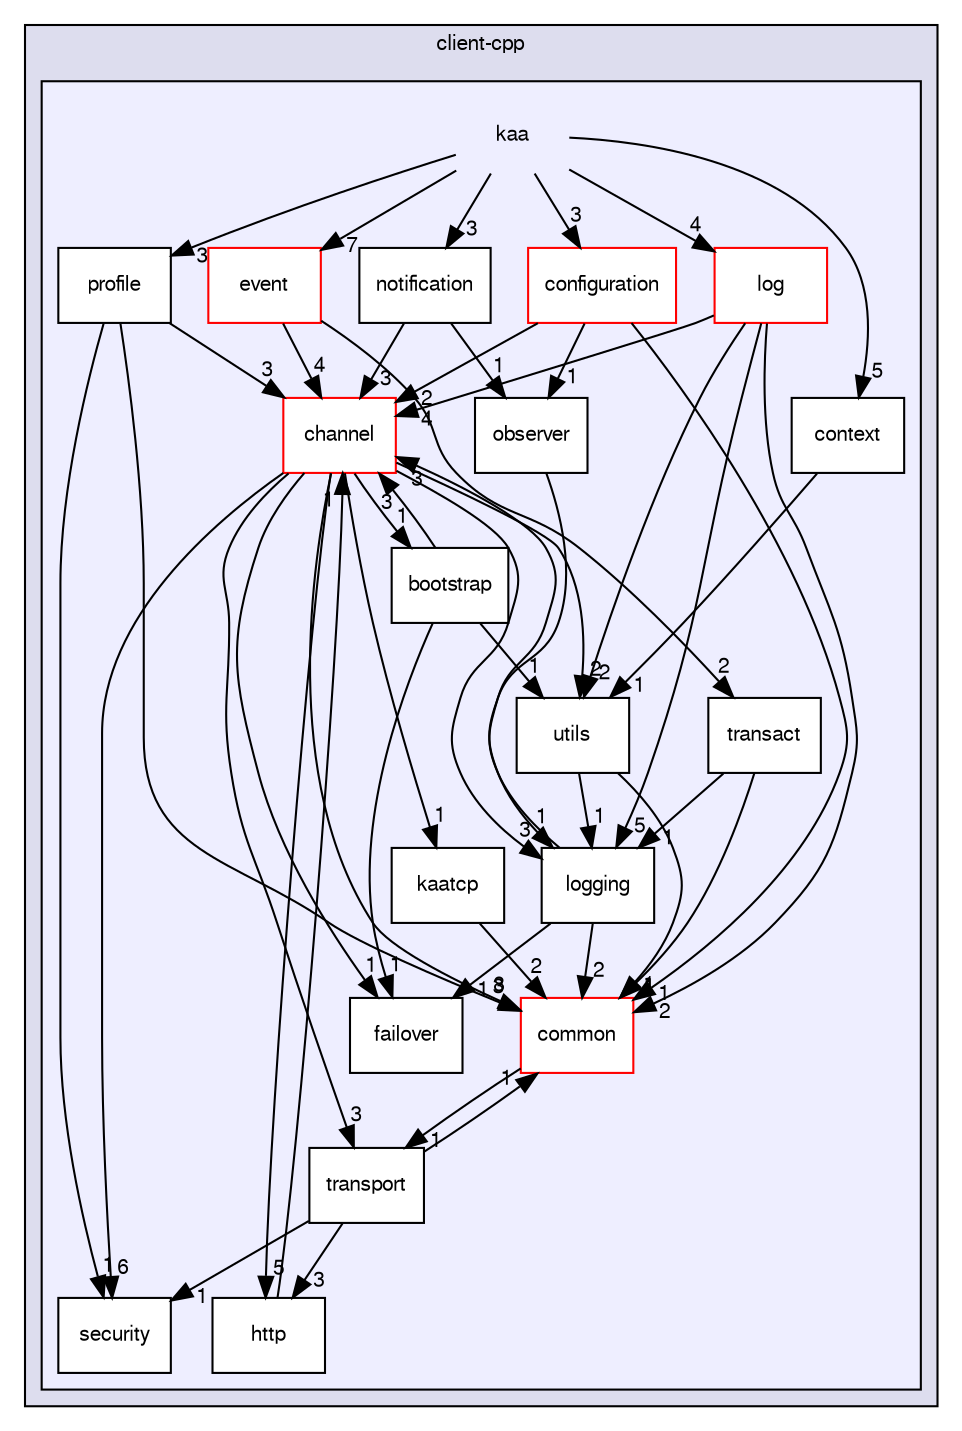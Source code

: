 digraph "/home/architec/Documents/kaa/client/client-multi/client-cpp/kaa" {
  bgcolor=transparent;
  compound=true
  node [ fontsize="10", fontname="FreeSans"];
  edge [ labelfontsize="10", labelfontname="FreeSans"];
  subgraph clusterdir_1f6115b42da653056e816df295f14e4c {
    graph [ bgcolor="#ddddee", pencolor="black", label="client-cpp" fontname="FreeSans", fontsize="10", URL="dir_1f6115b42da653056e816df295f14e4c.html"]
  subgraph clusterdir_75b6f1d67d5c17ff0dffa26ba3b659cd {
    graph [ bgcolor="#eeeeff", pencolor="black", label="" URL="dir_75b6f1d67d5c17ff0dffa26ba3b659cd.html"];
    dir_75b6f1d67d5c17ff0dffa26ba3b659cd [shape=plaintext label="kaa"];
    dir_3876d1a6d3fc33acaa8fa6535ca5e9c1 [shape=box label="bootstrap" color="black" fillcolor="white" style="filled" URL="dir_3876d1a6d3fc33acaa8fa6535ca5e9c1.html"];
    dir_17250af2586d2de36ee322c8fd958f75 [shape=box label="channel" color="red" fillcolor="white" style="filled" URL="dir_17250af2586d2de36ee322c8fd958f75.html"];
    dir_b0c80ab427fe42cb021fbacfd3dcf17f [shape=box label="common" color="red" fillcolor="white" style="filled" URL="dir_b0c80ab427fe42cb021fbacfd3dcf17f.html"];
    dir_81ac9319020762c4acbc631d2ec9cf14 [shape=box label="configuration" color="red" fillcolor="white" style="filled" URL="dir_81ac9319020762c4acbc631d2ec9cf14.html"];
    dir_a0e55cfd26e12848fa769f31e0bca5c6 [shape=box label="context" color="black" fillcolor="white" style="filled" URL="dir_a0e55cfd26e12848fa769f31e0bca5c6.html"];
    dir_88933dadc96760e1965c5b82e293a0fd [shape=box label="event" color="red" fillcolor="white" style="filled" URL="dir_88933dadc96760e1965c5b82e293a0fd.html"];
    dir_5d89f1419f76223aa66650a911b5352a [shape=box label="failover" color="black" fillcolor="white" style="filled" URL="dir_5d89f1419f76223aa66650a911b5352a.html"];
    dir_cb3dac3060105298140e9c1ca3098209 [shape=box label="http" color="black" fillcolor="white" style="filled" URL="dir_cb3dac3060105298140e9c1ca3098209.html"];
    dir_886e1849d412c22ad7519d5d7ab384a5 [shape=box label="kaatcp" color="black" fillcolor="white" style="filled" URL="dir_886e1849d412c22ad7519d5d7ab384a5.html"];
    dir_ff7d9ba51545f3ccd78a27a671220479 [shape=box label="log" color="red" fillcolor="white" style="filled" URL="dir_ff7d9ba51545f3ccd78a27a671220479.html"];
    dir_594c24d779bacc8479d3edad4a880ea0 [shape=box label="logging" color="black" fillcolor="white" style="filled" URL="dir_594c24d779bacc8479d3edad4a880ea0.html"];
    dir_2dac2b2f29c1986b0983f24e3121805a [shape=box label="notification" color="black" fillcolor="white" style="filled" URL="dir_2dac2b2f29c1986b0983f24e3121805a.html"];
    dir_ada473ca2917e7727b7e2ba93f1a7e35 [shape=box label="observer" color="black" fillcolor="white" style="filled" URL="dir_ada473ca2917e7727b7e2ba93f1a7e35.html"];
    dir_fc1aec2e0a80adb7d6c9a35148309a11 [shape=box label="profile" color="black" fillcolor="white" style="filled" URL="dir_fc1aec2e0a80adb7d6c9a35148309a11.html"];
    dir_1d8ad224ded6265a988477dbf4e99e14 [shape=box label="security" color="black" fillcolor="white" style="filled" URL="dir_1d8ad224ded6265a988477dbf4e99e14.html"];
    dir_2d984dad8a47435f1016c72882ea44ff [shape=box label="transact" color="black" fillcolor="white" style="filled" URL="dir_2d984dad8a47435f1016c72882ea44ff.html"];
    dir_299b845540048631ea1956559c291a97 [shape=box label="transport" color="black" fillcolor="white" style="filled" URL="dir_299b845540048631ea1956559c291a97.html"];
    dir_c4fb9b3f39c0705cfd75276389eabf5f [shape=box label="utils" color="black" fillcolor="white" style="filled" URL="dir_c4fb9b3f39c0705cfd75276389eabf5f.html"];
  }
  }
  dir_594c24d779bacc8479d3edad4a880ea0->dir_5d89f1419f76223aa66650a911b5352a [headlabel="1", labeldistance=1.5 headhref="dir_000025_000020.html"];
  dir_594c24d779bacc8479d3edad4a880ea0->dir_17250af2586d2de36ee322c8fd958f75 [headlabel="3", labeldistance=1.5 headhref="dir_000025_000008.html"];
  dir_594c24d779bacc8479d3edad4a880ea0->dir_b0c80ab427fe42cb021fbacfd3dcf17f [headlabel="2", labeldistance=1.5 headhref="dir_000025_000012.html"];
  dir_ada473ca2917e7727b7e2ba93f1a7e35->dir_594c24d779bacc8479d3edad4a880ea0 [headlabel="1", labeldistance=1.5 headhref="dir_000027_000025.html"];
  dir_3876d1a6d3fc33acaa8fa6535ca5e9c1->dir_c4fb9b3f39c0705cfd75276389eabf5f [headlabel="1", labeldistance=1.5 headhref="dir_000007_000032.html"];
  dir_3876d1a6d3fc33acaa8fa6535ca5e9c1->dir_5d89f1419f76223aa66650a911b5352a [headlabel="1", labeldistance=1.5 headhref="dir_000007_000020.html"];
  dir_3876d1a6d3fc33acaa8fa6535ca5e9c1->dir_17250af2586d2de36ee322c8fd958f75 [headlabel="3", labeldistance=1.5 headhref="dir_000007_000008.html"];
  dir_299b845540048631ea1956559c291a97->dir_1d8ad224ded6265a988477dbf4e99e14 [headlabel="1", labeldistance=1.5 headhref="dir_000031_000029.html"];
  dir_299b845540048631ea1956559c291a97->dir_b0c80ab427fe42cb021fbacfd3dcf17f [headlabel="1", labeldistance=1.5 headhref="dir_000031_000012.html"];
  dir_299b845540048631ea1956559c291a97->dir_cb3dac3060105298140e9c1ca3098209 [headlabel="3", labeldistance=1.5 headhref="dir_000031_000021.html"];
  dir_c4fb9b3f39c0705cfd75276389eabf5f->dir_594c24d779bacc8479d3edad4a880ea0 [headlabel="1", labeldistance=1.5 headhref="dir_000032_000025.html"];
  dir_c4fb9b3f39c0705cfd75276389eabf5f->dir_b0c80ab427fe42cb021fbacfd3dcf17f [headlabel="1", labeldistance=1.5 headhref="dir_000032_000012.html"];
  dir_2d984dad8a47435f1016c72882ea44ff->dir_594c24d779bacc8479d3edad4a880ea0 [headlabel="1", labeldistance=1.5 headhref="dir_000030_000025.html"];
  dir_2d984dad8a47435f1016c72882ea44ff->dir_b0c80ab427fe42cb021fbacfd3dcf17f [headlabel="1", labeldistance=1.5 headhref="dir_000030_000012.html"];
  dir_81ac9319020762c4acbc631d2ec9cf14->dir_ada473ca2917e7727b7e2ba93f1a7e35 [headlabel="1", labeldistance=1.5 headhref="dir_000014_000027.html"];
  dir_81ac9319020762c4acbc631d2ec9cf14->dir_17250af2586d2de36ee322c8fd958f75 [headlabel="2", labeldistance=1.5 headhref="dir_000014_000008.html"];
  dir_81ac9319020762c4acbc631d2ec9cf14->dir_b0c80ab427fe42cb021fbacfd3dcf17f [headlabel="1", labeldistance=1.5 headhref="dir_000014_000012.html"];
  dir_ff7d9ba51545f3ccd78a27a671220479->dir_594c24d779bacc8479d3edad4a880ea0 [headlabel="5", labeldistance=1.5 headhref="dir_000023_000025.html"];
  dir_ff7d9ba51545f3ccd78a27a671220479->dir_c4fb9b3f39c0705cfd75276389eabf5f [headlabel="2", labeldistance=1.5 headhref="dir_000023_000032.html"];
  dir_ff7d9ba51545f3ccd78a27a671220479->dir_17250af2586d2de36ee322c8fd958f75 [headlabel="4", labeldistance=1.5 headhref="dir_000023_000008.html"];
  dir_ff7d9ba51545f3ccd78a27a671220479->dir_b0c80ab427fe42cb021fbacfd3dcf17f [headlabel="2", labeldistance=1.5 headhref="dir_000023_000012.html"];
  dir_fc1aec2e0a80adb7d6c9a35148309a11->dir_1d8ad224ded6265a988477dbf4e99e14 [headlabel="1", labeldistance=1.5 headhref="dir_000028_000029.html"];
  dir_fc1aec2e0a80adb7d6c9a35148309a11->dir_17250af2586d2de36ee322c8fd958f75 [headlabel="3", labeldistance=1.5 headhref="dir_000028_000008.html"];
  dir_fc1aec2e0a80adb7d6c9a35148309a11->dir_b0c80ab427fe42cb021fbacfd3dcf17f [headlabel="3", labeldistance=1.5 headhref="dir_000028_000012.html"];
  dir_a0e55cfd26e12848fa769f31e0bca5c6->dir_c4fb9b3f39c0705cfd75276389eabf5f [headlabel="1", labeldistance=1.5 headhref="dir_000017_000032.html"];
  dir_17250af2586d2de36ee322c8fd958f75->dir_594c24d779bacc8479d3edad4a880ea0 [headlabel="3", labeldistance=1.5 headhref="dir_000008_000025.html"];
  dir_17250af2586d2de36ee322c8fd958f75->dir_3876d1a6d3fc33acaa8fa6535ca5e9c1 [headlabel="1", labeldistance=1.5 headhref="dir_000008_000007.html"];
  dir_17250af2586d2de36ee322c8fd958f75->dir_299b845540048631ea1956559c291a97 [headlabel="3", labeldistance=1.5 headhref="dir_000008_000031.html"];
  dir_17250af2586d2de36ee322c8fd958f75->dir_1d8ad224ded6265a988477dbf4e99e14 [headlabel="6", labeldistance=1.5 headhref="dir_000008_000029.html"];
  dir_17250af2586d2de36ee322c8fd958f75->dir_c4fb9b3f39c0705cfd75276389eabf5f [headlabel="2", labeldistance=1.5 headhref="dir_000008_000032.html"];
  dir_17250af2586d2de36ee322c8fd958f75->dir_5d89f1419f76223aa66650a911b5352a [headlabel="1", labeldistance=1.5 headhref="dir_000008_000020.html"];
  dir_17250af2586d2de36ee322c8fd958f75->dir_b0c80ab427fe42cb021fbacfd3dcf17f [headlabel="8", labeldistance=1.5 headhref="dir_000008_000012.html"];
  dir_17250af2586d2de36ee322c8fd958f75->dir_cb3dac3060105298140e9c1ca3098209 [headlabel="5", labeldistance=1.5 headhref="dir_000008_000021.html"];
  dir_17250af2586d2de36ee322c8fd958f75->dir_886e1849d412c22ad7519d5d7ab384a5 [headlabel="1", labeldistance=1.5 headhref="dir_000008_000022.html"];
  dir_b0c80ab427fe42cb021fbacfd3dcf17f->dir_299b845540048631ea1956559c291a97 [headlabel="1", labeldistance=1.5 headhref="dir_000012_000031.html"];
  dir_88933dadc96760e1965c5b82e293a0fd->dir_2d984dad8a47435f1016c72882ea44ff [headlabel="2", labeldistance=1.5 headhref="dir_000018_000030.html"];
  dir_88933dadc96760e1965c5b82e293a0fd->dir_17250af2586d2de36ee322c8fd958f75 [headlabel="4", labeldistance=1.5 headhref="dir_000018_000008.html"];
  dir_75b6f1d67d5c17ff0dffa26ba3b659cd->dir_81ac9319020762c4acbc631d2ec9cf14 [headlabel="3", labeldistance=1.5 headhref="dir_000006_000014.html"];
  dir_75b6f1d67d5c17ff0dffa26ba3b659cd->dir_ff7d9ba51545f3ccd78a27a671220479 [headlabel="4", labeldistance=1.5 headhref="dir_000006_000023.html"];
  dir_75b6f1d67d5c17ff0dffa26ba3b659cd->dir_a0e55cfd26e12848fa769f31e0bca5c6 [headlabel="5", labeldistance=1.5 headhref="dir_000006_000017.html"];
  dir_75b6f1d67d5c17ff0dffa26ba3b659cd->dir_fc1aec2e0a80adb7d6c9a35148309a11 [headlabel="3", labeldistance=1.5 headhref="dir_000006_000028.html"];
  dir_75b6f1d67d5c17ff0dffa26ba3b659cd->dir_88933dadc96760e1965c5b82e293a0fd [headlabel="7", labeldistance=1.5 headhref="dir_000006_000018.html"];
  dir_75b6f1d67d5c17ff0dffa26ba3b659cd->dir_2dac2b2f29c1986b0983f24e3121805a [headlabel="3", labeldistance=1.5 headhref="dir_000006_000026.html"];
  dir_cb3dac3060105298140e9c1ca3098209->dir_17250af2586d2de36ee322c8fd958f75 [headlabel="1", labeldistance=1.5 headhref="dir_000021_000008.html"];
  dir_886e1849d412c22ad7519d5d7ab384a5->dir_b0c80ab427fe42cb021fbacfd3dcf17f [headlabel="2", labeldistance=1.5 headhref="dir_000022_000012.html"];
  dir_2dac2b2f29c1986b0983f24e3121805a->dir_ada473ca2917e7727b7e2ba93f1a7e35 [headlabel="1", labeldistance=1.5 headhref="dir_000026_000027.html"];
  dir_2dac2b2f29c1986b0983f24e3121805a->dir_17250af2586d2de36ee322c8fd958f75 [headlabel="3", labeldistance=1.5 headhref="dir_000026_000008.html"];
}
